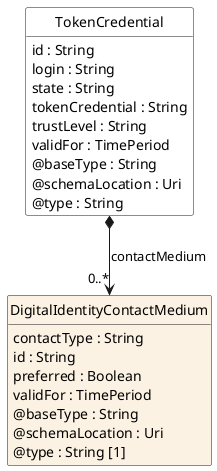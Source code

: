 @startuml
hide circle
hide methods
hide stereotype
show <<Enumeration>> stereotype
skinparam class {
   BackgroundColor<<Enumeration>> #E6F5F7
   BackgroundColor<<Ref>> #FFFFE0
   BackgroundColor<<Pivot>> #FFFFFFF
   BackgroundColor<<SimpleType>> #E2F0DA
   BackgroundColor #FCF2E3
}

class TokenCredential <<Pivot>> {
    id : String
    login : String
    state : String
    tokenCredential : String
    trustLevel : String
    validFor : TimePeriod
    @baseType : String
    @schemaLocation : Uri
    @type : String
}

class DigitalIdentityContactMedium  {
    contactType : String
    id : String
    preferred : Boolean
    validFor : TimePeriod
    @baseType : String
    @schemaLocation : Uri
    @type : String [1]
}

TokenCredential *-->  "0..*" DigitalIdentityContactMedium : contactMedium

@enduml